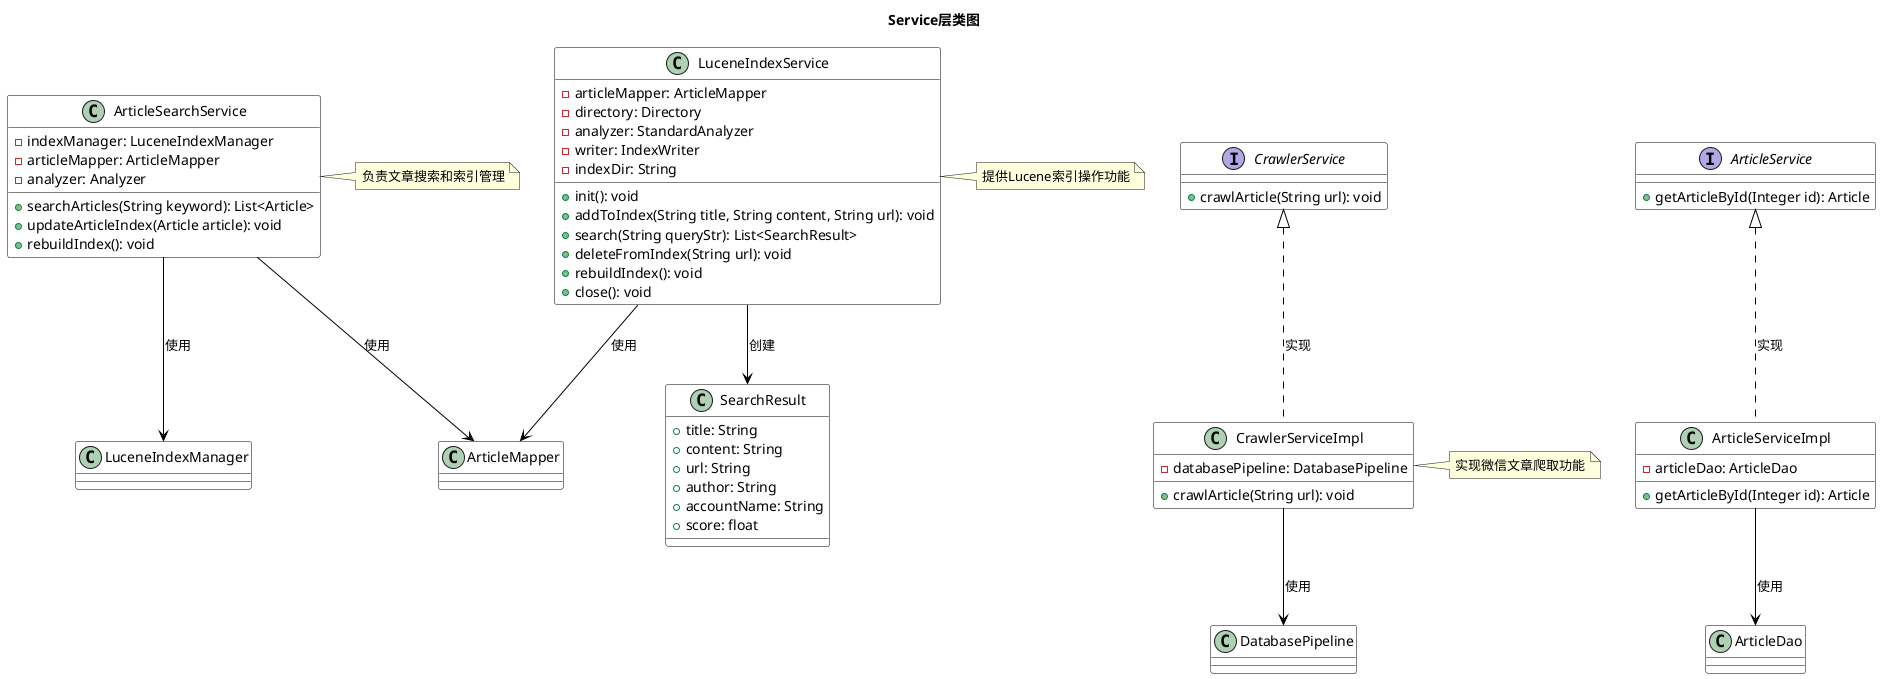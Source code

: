 @startuml

' 定义样式
skinparam class {
    BackgroundColor White
    ArrowColor Black
    BorderColor Black
}

' 接口定义
interface ArticleService {
    +getArticleById(Integer id): Article
}

interface CrawlerService {
    +crawlArticle(String url): void
}

' 具体服务类
class ArticleSearchService {
    -indexManager: LuceneIndexManager
    -articleMapper: ArticleMapper
    -analyzer: Analyzer
    +searchArticles(String keyword): List<Article>
    +updateArticleIndex(Article article): void
    +rebuildIndex(): void
}

class LuceneIndexService {
    -articleMapper: ArticleMapper
    -directory: Directory
    -analyzer: StandardAnalyzer
    -writer: IndexWriter
    -indexDir: String
    +init(): void
    +addToIndex(String title, String content, String url): void
    +search(String queryStr): List<SearchResult>
    +deleteFromIndex(String url): void
    +rebuildIndex(): void
    +close(): void
}

' 实现类
class ArticleServiceImpl {
    -articleDao: ArticleDao
    +getArticleById(Integer id): Article
}

class CrawlerServiceImpl {
    -databasePipeline: DatabasePipeline
    +crawlArticle(String url): void
}

' 搜索结果类
class SearchResult {
    +title: String
    +content: String
    +url: String
    +author: String
    +accountName: String
    +score: float
}

' 依赖和实现关系
ArticleService <|.. ArticleServiceImpl : 实现
CrawlerService <|.. CrawlerServiceImpl : 实现
ArticleServiceImpl --> ArticleDao : 使用
CrawlerServiceImpl --> DatabasePipeline : 使用
ArticleSearchService --> LuceneIndexManager : 使用
ArticleSearchService --> ArticleMapper : 使用
LuceneIndexService --> ArticleMapper : 使用
LuceneIndexService --> SearchResult : 创建

' 添加注解
note right of ArticleSearchService
  负责文章搜索和索引管理
end note

note right of LuceneIndexService
  提供Lucene索引操作功能
end note

note right of CrawlerServiceImpl
  实现微信文章爬取功能
end note

' 添加标题
title Service层类图

@enduml